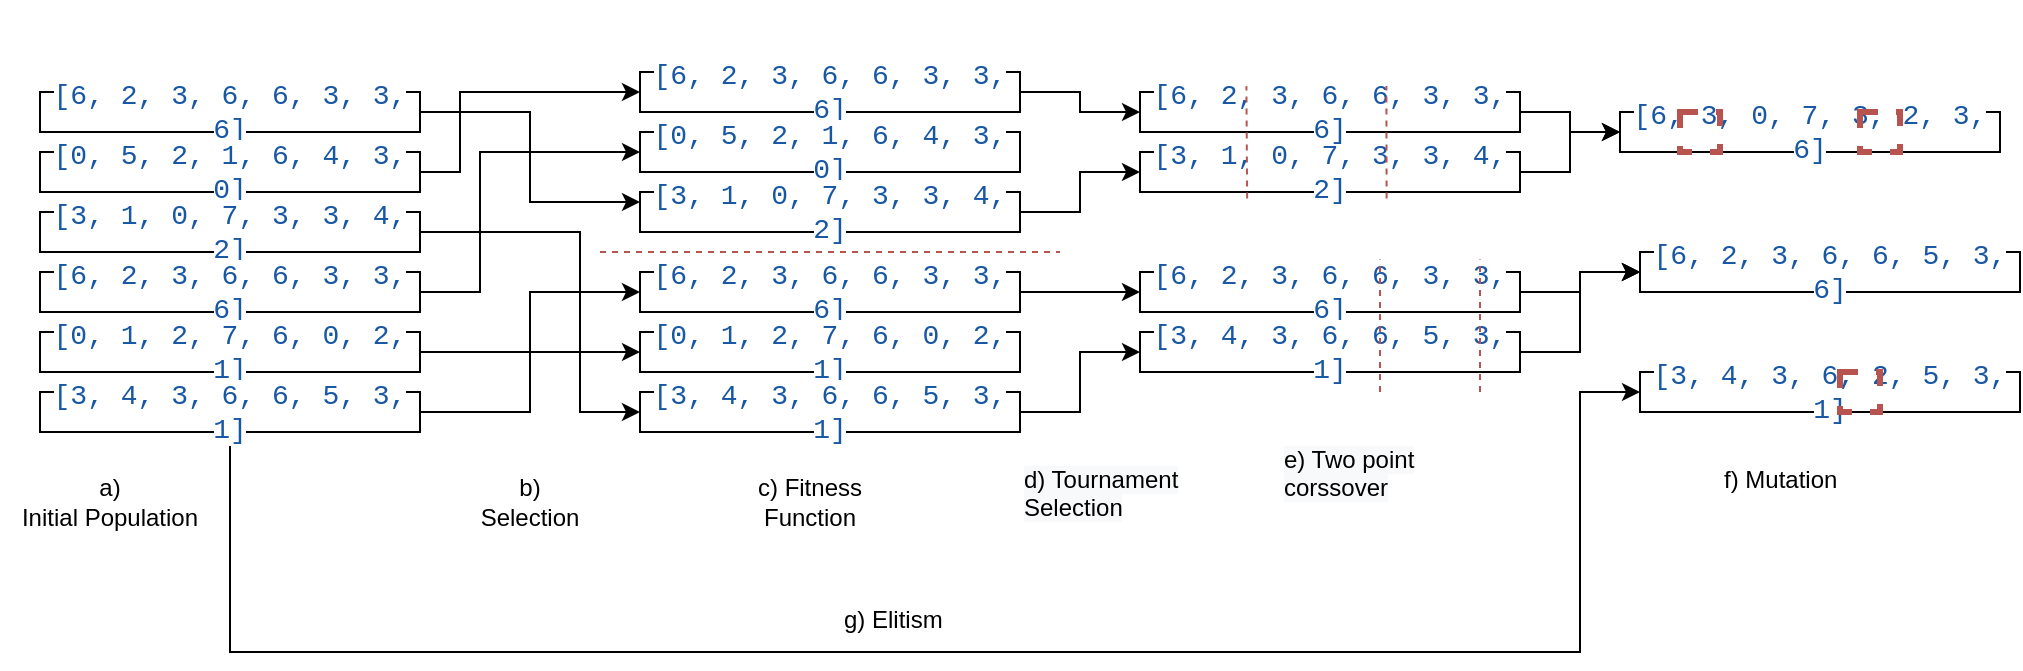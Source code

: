 <mxfile version="16.1.4" type="device"><diagram id="y_1yoDCOkj7Lvzwnskhh" name="Page-1"><mxGraphModel dx="870" dy="733" grid="1" gridSize="10" guides="1" tooltips="1" connect="1" arrows="1" fold="1" page="1" pageScale="1" pageWidth="827" pageHeight="1169" math="0" shadow="0"><root><mxCell id="0"/><mxCell id="1" parent="0"/><mxCell id="_mgpRHXSLYuo2wCImOmP-31" style="edgeStyle=orthogonalEdgeStyle;rounded=0;jumpStyle=none;orthogonalLoop=1;jettySize=auto;html=1;entryX=0;entryY=0.25;entryDx=0;entryDy=0;" edge="1" parent="1" source="_mgpRHXSLYuo2wCImOmP-3" target="_mgpRHXSLYuo2wCImOmP-22"><mxGeometry relative="1" as="geometry"><mxPoint x="230" y="300" as="targetPoint"/></mxGeometry></mxCell><mxCell id="_mgpRHXSLYuo2wCImOmP-3" value="&#10;&#10;&lt;span style=&quot;color: rgb(24, 87, 164); font-family: consolas, &amp;quot;courier new&amp;quot;, monospace; font-size: 14px; font-style: normal; font-weight: 400; letter-spacing: normal; text-indent: 0px; text-transform: none; word-spacing: 0px; background-color: rgb(255, 255, 255); display: inline; float: none;&quot;&gt;[6, 2, 3, 6, 6, 3, 3, 6]&lt;/span&gt;&#10;&#10;" style="rounded=0;whiteSpace=wrap;html=1;" vertex="1" parent="1"><mxGeometry x="20" y="290" width="190" height="20" as="geometry"/></mxCell><mxCell id="_mgpRHXSLYuo2wCImOmP-30" style="edgeStyle=orthogonalEdgeStyle;rounded=0;jumpStyle=none;orthogonalLoop=1;jettySize=auto;html=1;entryX=0;entryY=0.5;entryDx=0;entryDy=0;" edge="1" parent="1" source="_mgpRHXSLYuo2wCImOmP-10" target="_mgpRHXSLYuo2wCImOmP-20"><mxGeometry relative="1" as="geometry"><Array as="points"><mxPoint x="230" y="330"/><mxPoint x="230" y="290"/></Array></mxGeometry></mxCell><mxCell id="_mgpRHXSLYuo2wCImOmP-10" value="&lt;span style=&quot;color: rgb(24 , 87 , 164) ; font-family: &amp;#34;consolas&amp;#34; , &amp;#34;courier new&amp;#34; , monospace ; font-size: 14px ; background-color: rgb(255 , 255 , 255)&quot;&gt; [0, 5, 2, 1, 6, 4, 3, 0]&lt;br&gt;&lt;/span&gt;" style="rounded=0;whiteSpace=wrap;html=1;" vertex="1" parent="1"><mxGeometry x="20" y="320" width="190" height="20" as="geometry"/></mxCell><mxCell id="_mgpRHXSLYuo2wCImOmP-29" style="edgeStyle=orthogonalEdgeStyle;rounded=0;jumpStyle=none;orthogonalLoop=1;jettySize=auto;html=1;entryX=0;entryY=0.5;entryDx=0;entryDy=0;" edge="1" parent="1" source="_mgpRHXSLYuo2wCImOmP-11" target="_mgpRHXSLYuo2wCImOmP-25"><mxGeometry relative="1" as="geometry"><Array as="points"><mxPoint x="290" y="360"/><mxPoint x="290" y="450"/></Array></mxGeometry></mxCell><mxCell id="_mgpRHXSLYuo2wCImOmP-11" value="&lt;span style=&quot;color: rgb(24 , 87 , 164) ; font-family: &amp;#34;consolas&amp;#34; , &amp;#34;courier new&amp;#34; , monospace ; font-size: 14px ; background-color: rgb(255 , 255 , 255)&quot;&gt;[3, 1, 0, 7, 3, 3, 4, 2]&lt;/span&gt;" style="rounded=0;whiteSpace=wrap;html=1;" vertex="1" parent="1"><mxGeometry x="20" y="350" width="190" height="20" as="geometry"/></mxCell><mxCell id="_mgpRHXSLYuo2wCImOmP-28" style="edgeStyle=orthogonalEdgeStyle;rounded=0;jumpStyle=none;orthogonalLoop=1;jettySize=auto;html=1;entryX=0;entryY=0.5;entryDx=0;entryDy=0;" edge="1" parent="1" source="_mgpRHXSLYuo2wCImOmP-13" target="_mgpRHXSLYuo2wCImOmP-21"><mxGeometry relative="1" as="geometry"><Array as="points"><mxPoint x="240" y="390"/><mxPoint x="240" y="320"/></Array></mxGeometry></mxCell><mxCell id="_mgpRHXSLYuo2wCImOmP-13" value="&#10;&#10;&lt;span style=&quot;color: rgb(24, 87, 164); font-family: consolas, &amp;quot;courier new&amp;quot;, monospace; font-size: 14px; font-style: normal; font-weight: 400; letter-spacing: normal; text-indent: 0px; text-transform: none; word-spacing: 0px; background-color: rgb(255, 255, 255); display: inline; float: none;&quot;&gt;[6, 2, 3, 6, 6, 3, 3, 6]&lt;/span&gt;&#10;&#10;" style="rounded=0;whiteSpace=wrap;html=1;" vertex="1" parent="1"><mxGeometry x="20" y="380" width="190" height="20" as="geometry"/></mxCell><mxCell id="_mgpRHXSLYuo2wCImOmP-27" style="edgeStyle=orthogonalEdgeStyle;rounded=0;jumpStyle=none;orthogonalLoop=1;jettySize=auto;html=1;entryX=0;entryY=0.5;entryDx=0;entryDy=0;" edge="1" parent="1" source="_mgpRHXSLYuo2wCImOmP-14" target="_mgpRHXSLYuo2wCImOmP-24"><mxGeometry relative="1" as="geometry"/></mxCell><mxCell id="_mgpRHXSLYuo2wCImOmP-14" value="&lt;span style=&quot;color: rgb(24 , 87 , 164) ; font-family: &amp;#34;consolas&amp;#34; , &amp;#34;courier new&amp;#34; , monospace ; font-size: 14px ; background-color: rgb(255 , 255 , 255)&quot;&gt;[0, 1, 2, 7, 6, 0, 2, 1]&lt;/span&gt;" style="rounded=0;whiteSpace=wrap;html=1;" vertex="1" parent="1"><mxGeometry x="20" y="410" width="190" height="20" as="geometry"/></mxCell><mxCell id="_mgpRHXSLYuo2wCImOmP-26" style="edgeStyle=orthogonalEdgeStyle;rounded=0;orthogonalLoop=1;jettySize=auto;html=1;entryX=0;entryY=0.5;entryDx=0;entryDy=0;jumpStyle=none;snapToPoint=0;bendable=1;" edge="1" parent="1" source="_mgpRHXSLYuo2wCImOmP-15" target="_mgpRHXSLYuo2wCImOmP-23"><mxGeometry relative="1" as="geometry"/></mxCell><mxCell id="_mgpRHXSLYuo2wCImOmP-71" style="edgeStyle=orthogonalEdgeStyle;rounded=0;jumpStyle=none;orthogonalLoop=1;jettySize=auto;html=1;entryX=0;entryY=0.5;entryDx=0;entryDy=0;" edge="1" parent="1" source="_mgpRHXSLYuo2wCImOmP-15" target="_mgpRHXSLYuo2wCImOmP-69"><mxGeometry relative="1" as="geometry"><Array as="points"><mxPoint x="115" y="570"/><mxPoint x="790" y="570"/><mxPoint x="790" y="440"/></Array></mxGeometry></mxCell><mxCell id="_mgpRHXSLYuo2wCImOmP-15" value="&lt;span style=&quot;color: rgb(24 , 87 , 164) ; font-family: &amp;#34;consolas&amp;#34; , &amp;#34;courier new&amp;#34; , monospace ; font-size: 14px ; background-color: rgb(255 , 255 , 255)&quot;&gt;[3, 4, 3, 6, 6, 5, 3, 1]&lt;/span&gt;" style="rounded=0;whiteSpace=wrap;html=1;" vertex="1" parent="1"><mxGeometry x="20" y="440" width="190" height="20" as="geometry"/></mxCell><mxCell id="_mgpRHXSLYuo2wCImOmP-17" value="a)&lt;br&gt;Initial Population" style="text;html=1;strokeColor=none;fillColor=none;align=center;verticalAlign=middle;whiteSpace=wrap;rounded=0;" vertex="1" parent="1"><mxGeometry y="480" width="110" height="30" as="geometry"/></mxCell><mxCell id="_mgpRHXSLYuo2wCImOmP-18" value="c) Fitness Function&lt;br&gt;" style="text;html=1;strokeColor=none;fillColor=none;align=center;verticalAlign=middle;whiteSpace=wrap;rounded=0;" vertex="1" parent="1"><mxGeometry x="360" y="480" width="90" height="30" as="geometry"/></mxCell><mxCell id="_mgpRHXSLYuo2wCImOmP-41" style="edgeStyle=orthogonalEdgeStyle;rounded=0;jumpStyle=none;orthogonalLoop=1;jettySize=auto;html=1;entryX=0;entryY=0.5;entryDx=0;entryDy=0;" edge="1" parent="1" source="_mgpRHXSLYuo2wCImOmP-20" target="_mgpRHXSLYuo2wCImOmP-39"><mxGeometry relative="1" as="geometry"/></mxCell><mxCell id="_mgpRHXSLYuo2wCImOmP-20" value="&#10;&#10;&lt;span style=&quot;color: rgb(24, 87, 164); font-family: consolas, &amp;quot;courier new&amp;quot;, monospace; font-size: 14px; font-style: normal; font-weight: 400; letter-spacing: normal; text-indent: 0px; text-transform: none; word-spacing: 0px; background-color: rgb(255, 255, 255); display: inline; float: none;&quot;&gt;[6, 2, 3, 6, 6, 3, 3, 6]&lt;/span&gt;&#10;&#10;" style="rounded=0;whiteSpace=wrap;html=1;" vertex="1" parent="1"><mxGeometry x="320" y="280" width="190" height="20" as="geometry"/></mxCell><mxCell id="_mgpRHXSLYuo2wCImOmP-21" value="&lt;span style=&quot;color: rgb(24 , 87 , 164) ; font-family: &amp;#34;consolas&amp;#34; , &amp;#34;courier new&amp;#34; , monospace ; font-size: 14px ; background-color: rgb(255 , 255 , 255)&quot;&gt; [0, 5, 2, 1, 6, 4, 3, 0]&lt;br&gt;&lt;/span&gt;" style="rounded=0;whiteSpace=wrap;html=1;" vertex="1" parent="1"><mxGeometry x="320" y="310" width="190" height="20" as="geometry"/></mxCell><mxCell id="_mgpRHXSLYuo2wCImOmP-42" style="edgeStyle=orthogonalEdgeStyle;rounded=0;jumpStyle=none;orthogonalLoop=1;jettySize=auto;html=1;entryX=0;entryY=0.5;entryDx=0;entryDy=0;" edge="1" parent="1" source="_mgpRHXSLYuo2wCImOmP-22" target="_mgpRHXSLYuo2wCImOmP-37"><mxGeometry relative="1" as="geometry"/></mxCell><mxCell id="_mgpRHXSLYuo2wCImOmP-22" value="&lt;span style=&quot;color: rgb(24 , 87 , 164) ; font-family: &amp;#34;consolas&amp;#34; , &amp;#34;courier new&amp;#34; , monospace ; font-size: 14px ; background-color: rgb(255 , 255 , 255)&quot;&gt;[3, 1, 0, 7, 3, 3, 4, 2]&lt;/span&gt;" style="rounded=0;whiteSpace=wrap;html=1;" vertex="1" parent="1"><mxGeometry x="320" y="340" width="190" height="20" as="geometry"/></mxCell><mxCell id="_mgpRHXSLYuo2wCImOmP-44" style="edgeStyle=orthogonalEdgeStyle;rounded=0;jumpStyle=none;orthogonalLoop=1;jettySize=auto;html=1;entryX=0;entryY=0.5;entryDx=0;entryDy=0;" edge="1" parent="1" source="_mgpRHXSLYuo2wCImOmP-23" target="_mgpRHXSLYuo2wCImOmP-35"><mxGeometry relative="1" as="geometry"/></mxCell><mxCell id="_mgpRHXSLYuo2wCImOmP-23" value="&#10;&#10;&lt;span style=&quot;color: rgb(24, 87, 164); font-family: consolas, &amp;quot;courier new&amp;quot;, monospace; font-size: 14px; font-style: normal; font-weight: 400; letter-spacing: normal; text-indent: 0px; text-transform: none; word-spacing: 0px; background-color: rgb(255, 255, 255); display: inline; float: none;&quot;&gt;[6, 2, 3, 6, 6, 3, 3, 6]&lt;/span&gt;&#10;&#10;" style="rounded=0;whiteSpace=wrap;html=1;" vertex="1" parent="1"><mxGeometry x="320" y="380" width="190" height="20" as="geometry"/></mxCell><mxCell id="_mgpRHXSLYuo2wCImOmP-24" value="&lt;span style=&quot;color: rgb(24 , 87 , 164) ; font-family: &amp;#34;consolas&amp;#34; , &amp;#34;courier new&amp;#34; , monospace ; font-size: 14px ; background-color: rgb(255 , 255 , 255)&quot;&gt;[0, 1, 2, 7, 6, 0, 2, 1]&lt;/span&gt;" style="rounded=0;whiteSpace=wrap;html=1;" vertex="1" parent="1"><mxGeometry x="320" y="410" width="190" height="20" as="geometry"/></mxCell><mxCell id="_mgpRHXSLYuo2wCImOmP-45" style="edgeStyle=orthogonalEdgeStyle;rounded=0;jumpStyle=none;orthogonalLoop=1;jettySize=auto;html=1;entryX=0;entryY=0.5;entryDx=0;entryDy=0;" edge="1" parent="1" source="_mgpRHXSLYuo2wCImOmP-25" target="_mgpRHXSLYuo2wCImOmP-36"><mxGeometry relative="1" as="geometry"/></mxCell><mxCell id="_mgpRHXSLYuo2wCImOmP-25" value="&lt;span style=&quot;color: rgb(24 , 87 , 164) ; font-family: &amp;#34;consolas&amp;#34; , &amp;#34;courier new&amp;#34; , monospace ; font-size: 14px ; background-color: rgb(255 , 255 , 255)&quot;&gt;[3, 4, 3, 6, 6, 5, 3, 1]&lt;/span&gt;" style="rounded=0;whiteSpace=wrap;html=1;" vertex="1" parent="1"><mxGeometry x="320" y="440" width="190" height="20" as="geometry"/></mxCell><mxCell id="_mgpRHXSLYuo2wCImOmP-32" value="" style="endArrow=none;html=1;rounded=0;jumpStyle=none;fillColor=#f8cecc;strokeColor=#b85450;dashed=1;" edge="1" parent="1"><mxGeometry width="50" height="50" relative="1" as="geometry"><mxPoint x="300" y="370" as="sourcePoint"/><mxPoint x="530" y="370" as="targetPoint"/></mxGeometry></mxCell><mxCell id="_mgpRHXSLYuo2wCImOmP-33" value="b)&lt;br&gt;Selection" style="text;html=1;strokeColor=none;fillColor=none;align=center;verticalAlign=middle;whiteSpace=wrap;rounded=0;" vertex="1" parent="1"><mxGeometry x="210" y="480" width="110" height="30" as="geometry"/></mxCell><mxCell id="_mgpRHXSLYuo2wCImOmP-34" value="&lt;span style=&quot;color: rgb(0 , 0 , 0) ; font-family: &amp;#34;helvetica&amp;#34; ; font-size: 12px ; font-style: normal ; font-weight: 400 ; letter-spacing: normal ; text-align: center ; text-indent: 0px ; text-transform: none ; word-spacing: 0px ; background-color: rgb(248 , 249 , 250) ; display: inline ; float: none&quot;&gt;d) Tournament Selection&lt;/span&gt;" style="text;whiteSpace=wrap;html=1;" vertex="1" parent="1"><mxGeometry x="510" y="470" width="100" height="30" as="geometry"/></mxCell><mxCell id="_mgpRHXSLYuo2wCImOmP-53" style="edgeStyle=orthogonalEdgeStyle;rounded=0;jumpStyle=none;orthogonalLoop=1;jettySize=auto;html=1;entryX=0;entryY=0.5;entryDx=0;entryDy=0;" edge="1" parent="1" source="_mgpRHXSLYuo2wCImOmP-35" target="_mgpRHXSLYuo2wCImOmP-52"><mxGeometry relative="1" as="geometry"/></mxCell><mxCell id="_mgpRHXSLYuo2wCImOmP-35" value="&#10;&#10;&lt;span style=&quot;color: rgb(24, 87, 164); font-family: consolas, &amp;quot;courier new&amp;quot;, monospace; font-size: 14px; font-style: normal; font-weight: 400; letter-spacing: normal; text-indent: 0px; text-transform: none; word-spacing: 0px; background-color: rgb(255, 255, 255); display: inline; float: none;&quot;&gt;[6, 2, 3, 6, 6, 3, 3, 6]&lt;/span&gt;&#10;&#10;" style="rounded=0;whiteSpace=wrap;html=1;" vertex="1" parent="1"><mxGeometry x="570" y="380" width="190" height="20" as="geometry"/></mxCell><mxCell id="_mgpRHXSLYuo2wCImOmP-54" value="" style="edgeStyle=orthogonalEdgeStyle;rounded=0;jumpStyle=none;orthogonalLoop=1;jettySize=auto;html=1;" edge="1" parent="1" source="_mgpRHXSLYuo2wCImOmP-36" target="_mgpRHXSLYuo2wCImOmP-52"><mxGeometry relative="1" as="geometry"><Array as="points"><mxPoint x="790" y="420"/><mxPoint x="790" y="380"/></Array></mxGeometry></mxCell><mxCell id="_mgpRHXSLYuo2wCImOmP-55" style="edgeStyle=orthogonalEdgeStyle;rounded=0;jumpStyle=none;orthogonalLoop=1;jettySize=auto;html=1;entryX=0;entryY=0.5;entryDx=0;entryDy=0;" edge="1" parent="1" source="_mgpRHXSLYuo2wCImOmP-36" target="_mgpRHXSLYuo2wCImOmP-52"><mxGeometry relative="1" as="geometry"/></mxCell><mxCell id="_mgpRHXSLYuo2wCImOmP-36" value="&lt;span style=&quot;color: rgb(24 , 87 , 164) ; font-family: &amp;#34;consolas&amp;#34; , &amp;#34;courier new&amp;#34; , monospace ; font-size: 14px ; background-color: rgb(255 , 255 , 255)&quot;&gt;[3, 4, 3, 6, 6, 5, 3, 1]&lt;/span&gt;" style="rounded=0;whiteSpace=wrap;html=1;" vertex="1" parent="1"><mxGeometry x="570" y="410" width="190" height="20" as="geometry"/></mxCell><mxCell id="_mgpRHXSLYuo2wCImOmP-57" style="edgeStyle=orthogonalEdgeStyle;rounded=0;jumpStyle=none;orthogonalLoop=1;jettySize=auto;html=1;entryX=0;entryY=0.5;entryDx=0;entryDy=0;" edge="1" parent="1" source="_mgpRHXSLYuo2wCImOmP-37" target="_mgpRHXSLYuo2wCImOmP-51"><mxGeometry relative="1" as="geometry"/></mxCell><mxCell id="_mgpRHXSLYuo2wCImOmP-37" value="&lt;span style=&quot;color: rgb(24 , 87 , 164) ; font-family: &amp;#34;consolas&amp;#34; , &amp;#34;courier new&amp;#34; , monospace ; font-size: 14px ; background-color: rgb(255 , 255 , 255)&quot;&gt;[3, 1, 0, 7, 3, 3, 4, 2]&lt;/span&gt;" style="rounded=0;whiteSpace=wrap;html=1;" vertex="1" parent="1"><mxGeometry x="570" y="320" width="190" height="20" as="geometry"/></mxCell><mxCell id="_mgpRHXSLYuo2wCImOmP-56" style="edgeStyle=orthogonalEdgeStyle;rounded=0;jumpStyle=none;orthogonalLoop=1;jettySize=auto;html=1;entryX=0;entryY=0.5;entryDx=0;entryDy=0;" edge="1" parent="1" source="_mgpRHXSLYuo2wCImOmP-39" target="_mgpRHXSLYuo2wCImOmP-51"><mxGeometry relative="1" as="geometry"/></mxCell><mxCell id="_mgpRHXSLYuo2wCImOmP-39" value="&#10;&#10;&lt;span style=&quot;color: rgb(24, 87, 164); font-family: consolas, &amp;quot;courier new&amp;quot;, monospace; font-size: 14px; font-style: normal; font-weight: 400; letter-spacing: normal; text-indent: 0px; text-transform: none; word-spacing: 0px; background-color: rgb(255, 255, 255); display: inline; float: none;&quot;&gt;[6, 2, 3, 6, 6, 3, 3, 6]&lt;/span&gt;&#10;&#10;" style="rounded=0;whiteSpace=wrap;html=1;" vertex="1" parent="1"><mxGeometry x="570" y="290" width="190" height="20" as="geometry"/></mxCell><mxCell id="_mgpRHXSLYuo2wCImOmP-46" value="&lt;span style=&quot;color: rgb(0 , 0 , 0) ; font-family: &amp;#34;helvetica&amp;#34; ; font-size: 12px ; font-style: normal ; font-weight: 400 ; letter-spacing: normal ; text-align: center ; text-indent: 0px ; text-transform: none ; word-spacing: 0px ; background-color: rgb(248 , 249 , 250) ; display: inline ; float: none&quot;&gt;e) Two point corssover&lt;/span&gt;" style="text;whiteSpace=wrap;html=1;" vertex="1" parent="1"><mxGeometry x="640" y="460" width="100" height="30" as="geometry"/></mxCell><mxCell id="_mgpRHXSLYuo2wCImOmP-47" value="" style="endArrow=none;html=1;rounded=0;jumpStyle=none;entryX=0.28;entryY=-0.147;entryDx=0;entryDy=0;entryPerimeter=0;fillColor=#f8cecc;strokeColor=#b85450;dashed=1;exitX=0.282;exitY=1.163;exitDx=0;exitDy=0;exitPerimeter=0;" edge="1" parent="1" source="_mgpRHXSLYuo2wCImOmP-37" target="_mgpRHXSLYuo2wCImOmP-39"><mxGeometry width="50" height="50" relative="1" as="geometry"><mxPoint x="623" y="320" as="sourcePoint"/><mxPoint x="680" y="290" as="targetPoint"/></mxGeometry></mxCell><mxCell id="_mgpRHXSLYuo2wCImOmP-48" value="" style="endArrow=none;html=1;rounded=0;jumpStyle=none;entryX=0.28;entryY=-0.147;entryDx=0;entryDy=0;entryPerimeter=0;fillColor=#f8cecc;strokeColor=#b85450;dashed=1;exitX=0.649;exitY=1.163;exitDx=0;exitDy=0;exitPerimeter=0;" edge="1" parent="1" source="_mgpRHXSLYuo2wCImOmP-37"><mxGeometry width="50" height="50" relative="1" as="geometry"><mxPoint x="693" y="320" as="sourcePoint"/><mxPoint x="693.2" y="287.06" as="targetPoint"/></mxGeometry></mxCell><mxCell id="_mgpRHXSLYuo2wCImOmP-49" value="" style="endArrow=none;html=1;rounded=0;jumpStyle=none;entryX=0.28;entryY=-0.147;entryDx=0;entryDy=0;entryPerimeter=0;fillColor=#f8cecc;strokeColor=#b85450;dashed=1;" edge="1" parent="1"><mxGeometry width="50" height="50" relative="1" as="geometry"><mxPoint x="690" y="440" as="sourcePoint"/><mxPoint x="690" y="373.8" as="targetPoint"/></mxGeometry></mxCell><mxCell id="_mgpRHXSLYuo2wCImOmP-50" value="" style="endArrow=none;html=1;rounded=0;jumpStyle=none;entryX=0.28;entryY=-0.147;entryDx=0;entryDy=0;entryPerimeter=0;fillColor=#f8cecc;strokeColor=#b85450;dashed=1;" edge="1" parent="1"><mxGeometry width="50" height="50" relative="1" as="geometry"><mxPoint x="740" y="440" as="sourcePoint"/><mxPoint x="740" y="373.8" as="targetPoint"/></mxGeometry></mxCell><mxCell id="_mgpRHXSLYuo2wCImOmP-51" value="&lt;span style=&quot;color: rgb(24 , 87 , 164) ; font-family: &amp;#34;consolas&amp;#34; , &amp;#34;courier new&amp;#34; , monospace ; font-size: 14px ; background-color: rgb(255 , 255 , 255)&quot;&gt;[6, 3, 0, 7, 3, 2, 3, 6]&lt;/span&gt;" style="rounded=0;whiteSpace=wrap;html=1;" vertex="1" parent="1"><mxGeometry x="810" y="300" width="190" height="20" as="geometry"/></mxCell><mxCell id="_mgpRHXSLYuo2wCImOmP-52" value="&lt;span style=&quot;color: rgb(24 , 87 , 164) ; font-family: &amp;#34;consolas&amp;#34; , &amp;#34;courier new&amp;#34; , monospace ; font-size: 14px ; background-color: rgb(255 , 255 , 255)&quot;&gt;[6, 2, 3, 6, 6, 5, 3, 6]&lt;/span&gt;" style="rounded=0;whiteSpace=wrap;html=1;" vertex="1" parent="1"><mxGeometry x="820" y="370" width="190" height="20" as="geometry"/></mxCell><mxCell id="_mgpRHXSLYuo2wCImOmP-60" value="&lt;span style=&quot;font-family: &amp;#34;helvetica&amp;#34; ; text-align: center&quot;&gt;f) Mutation&lt;/span&gt;" style="text;whiteSpace=wrap;html=1;" vertex="1" parent="1"><mxGeometry x="860" y="470" width="100" height="30" as="geometry"/></mxCell><mxCell id="_mgpRHXSLYuo2wCImOmP-61" value="" style="rounded=0;whiteSpace=wrap;html=1;fillColor=none;strokeColor=#b85450;dashed=1;strokeWidth=3;" vertex="1" parent="1"><mxGeometry x="840" y="300" width="20" height="20" as="geometry"/></mxCell><mxCell id="_mgpRHXSLYuo2wCImOmP-62" value="" style="rounded=0;whiteSpace=wrap;html=1;fillColor=none;strokeColor=#b85450;dashed=1;strokeWidth=3;" vertex="1" parent="1"><mxGeometry x="930" y="300" width="20" height="20" as="geometry"/></mxCell><mxCell id="_mgpRHXSLYuo2wCImOmP-66" value="&lt;span style=&quot;font-family: &amp;#34;helvetica&amp;#34; ; text-align: center&quot;&gt;g) Elitism&lt;/span&gt;" style="text;whiteSpace=wrap;html=1;" vertex="1" parent="1"><mxGeometry x="420" y="540" width="100" height="30" as="geometry"/></mxCell><mxCell id="_mgpRHXSLYuo2wCImOmP-69" value="&lt;span style=&quot;color: rgb(24 , 87 , 164) ; font-family: &amp;#34;consolas&amp;#34; , &amp;#34;courier new&amp;#34; , monospace ; font-size: 14px ; background-color: rgb(255 , 255 , 255)&quot;&gt;[3, 4, 3, 6, 2, 5, 3, 1]&lt;/span&gt;" style="rounded=0;whiteSpace=wrap;html=1;" vertex="1" parent="1"><mxGeometry x="820" y="430" width="190" height="20" as="geometry"/></mxCell><mxCell id="_mgpRHXSLYuo2wCImOmP-63" value="" style="rounded=0;whiteSpace=wrap;html=1;fillColor=none;strokeColor=#b85450;dashed=1;strokeWidth=3;" vertex="1" parent="1"><mxGeometry x="920" y="430" width="20" height="20" as="geometry"/></mxCell></root></mxGraphModel></diagram></mxfile>